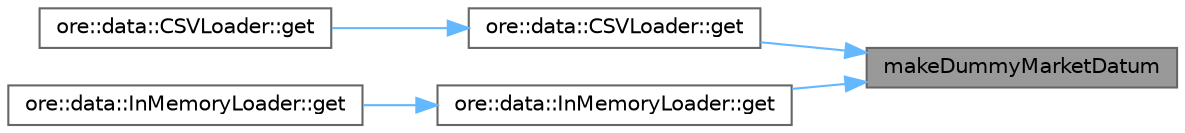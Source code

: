 digraph "makeDummyMarketDatum"
{
 // INTERACTIVE_SVG=YES
 // LATEX_PDF_SIZE
  bgcolor="transparent";
  edge [fontname=Helvetica,fontsize=10,labelfontname=Helvetica,labelfontsize=10];
  node [fontname=Helvetica,fontsize=10,shape=box,height=0.2,width=0.4];
  rankdir="RL";
  Node1 [label="makeDummyMarketDatum",height=0.2,width=0.4,color="gray40", fillcolor="grey60", style="filled", fontcolor="black",tooltip=" "];
  Node1 -> Node2 [dir="back",color="steelblue1",style="solid"];
  Node2 [label="ore::data::CSVLoader::get",height=0.2,width=0.4,color="grey40", fillcolor="white", style="filled",URL="$classore_1_1data_1_1_c_s_v_loader.html#a3c43d9f74dfa900bb1b627fde482f658",tooltip="get quote by its unique name, throws if not existent, override in derived classes for performance"];
  Node2 -> Node3 [dir="back",color="steelblue1",style="solid"];
  Node3 [label="ore::data::CSVLoader::get",height=0.2,width=0.4,color="grey40", fillcolor="white", style="filled",URL="$classore_1_1data_1_1_c_s_v_loader.html#a98e4e7deeb617f0cff0d51955b17af2f",tooltip="get quotes matching a wildcard"];
  Node1 -> Node4 [dir="back",color="steelblue1",style="solid"];
  Node4 [label="ore::data::InMemoryLoader::get",height=0.2,width=0.4,color="grey40", fillcolor="white", style="filled",URL="$classore_1_1data_1_1_in_memory_loader.html#a3c43d9f74dfa900bb1b627fde482f658",tooltip="get quote by its unique name, throws if not existent, override in derived classes for performance"];
  Node4 -> Node5 [dir="back",color="steelblue1",style="solid"];
  Node5 [label="ore::data::InMemoryLoader::get",height=0.2,width=0.4,color="grey40", fillcolor="white", style="filled",URL="$classore_1_1data_1_1_in_memory_loader.html#a98e4e7deeb617f0cff0d51955b17af2f",tooltip="get quotes matching a wildcard, this should be overriden in derived classes for performance"];
}
